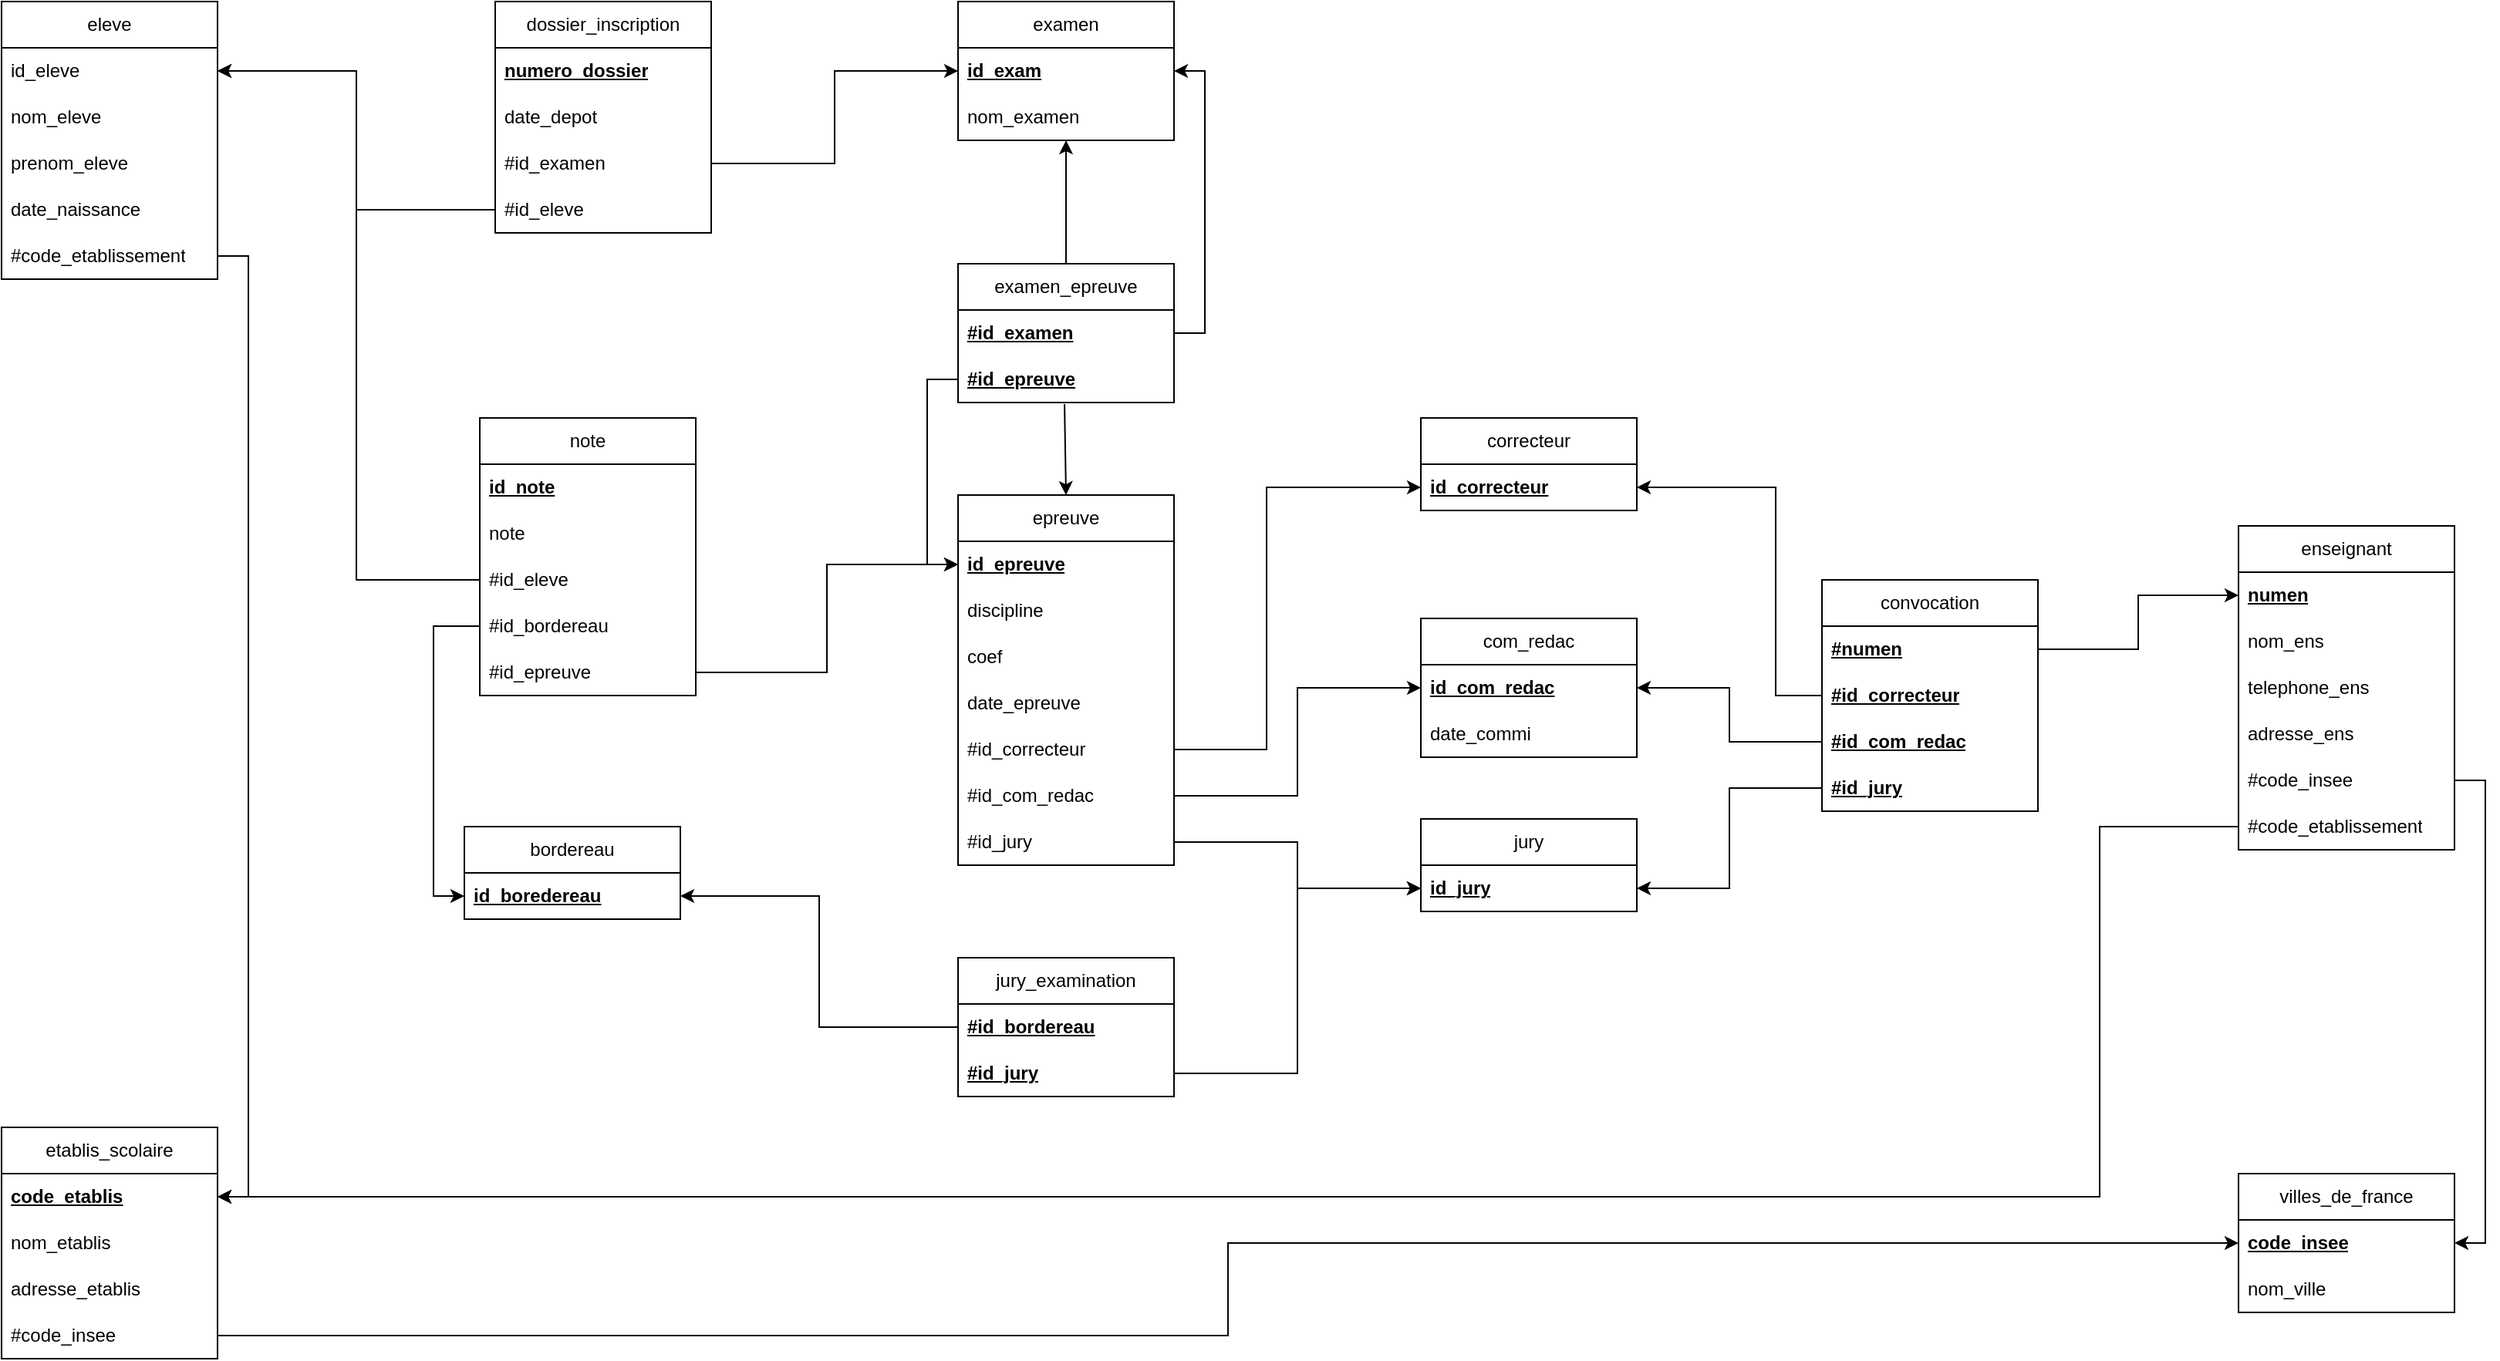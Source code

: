 <mxfile version="22.1.18" type="device">
  <diagram name="Page-1" id="y7TI3dRYY_8wnKF0Nb9D">
    <mxGraphModel dx="3267" dy="908" grid="1" gridSize="10" guides="1" tooltips="1" connect="1" arrows="1" fold="1" page="1" pageScale="1" pageWidth="827" pageHeight="1169" math="0" shadow="0">
      <root>
        <mxCell id="0" />
        <mxCell id="1" parent="0" />
        <mxCell id="1uDWTnvnOivbHRdF_pwv-2" value="examen" style="swimlane;fontStyle=0;childLayout=stackLayout;horizontal=1;startSize=30;horizontalStack=0;resizeParent=1;resizeParentMax=0;resizeLast=0;collapsible=1;marginBottom=0;whiteSpace=wrap;html=1;" vertex="1" parent="1">
          <mxGeometry x="20" y="50" width="140" height="90" as="geometry" />
        </mxCell>
        <mxCell id="1uDWTnvnOivbHRdF_pwv-3" value="&lt;u&gt;&lt;b&gt;id_exam&lt;/b&gt;&lt;/u&gt;" style="text;strokeColor=none;fillColor=none;align=left;verticalAlign=middle;spacingLeft=4;spacingRight=4;overflow=hidden;points=[[0,0.5],[1,0.5]];portConstraint=eastwest;rotatable=0;whiteSpace=wrap;html=1;" vertex="1" parent="1uDWTnvnOivbHRdF_pwv-2">
          <mxGeometry y="30" width="140" height="30" as="geometry" />
        </mxCell>
        <mxCell id="1uDWTnvnOivbHRdF_pwv-4" value="nom_examen" style="text;strokeColor=none;fillColor=none;align=left;verticalAlign=middle;spacingLeft=4;spacingRight=4;overflow=hidden;points=[[0,0.5],[1,0.5]];portConstraint=eastwest;rotatable=0;whiteSpace=wrap;html=1;" vertex="1" parent="1uDWTnvnOivbHRdF_pwv-2">
          <mxGeometry y="60" width="140" height="30" as="geometry" />
        </mxCell>
        <mxCell id="1uDWTnvnOivbHRdF_pwv-6" value="bordereau" style="swimlane;fontStyle=0;childLayout=stackLayout;horizontal=1;startSize=30;horizontalStack=0;resizeParent=1;resizeParentMax=0;resizeLast=0;collapsible=1;marginBottom=0;whiteSpace=wrap;html=1;" vertex="1" parent="1">
          <mxGeometry x="-300" y="585" width="140" height="60" as="geometry" />
        </mxCell>
        <mxCell id="1uDWTnvnOivbHRdF_pwv-7" value="&lt;b&gt;&lt;u&gt;id_boredereau&lt;/u&gt;&lt;/b&gt;" style="text;strokeColor=none;fillColor=none;align=left;verticalAlign=middle;spacingLeft=4;spacingRight=4;overflow=hidden;points=[[0,0.5],[1,0.5]];portConstraint=eastwest;rotatable=0;whiteSpace=wrap;html=1;" vertex="1" parent="1uDWTnvnOivbHRdF_pwv-6">
          <mxGeometry y="30" width="140" height="30" as="geometry" />
        </mxCell>
        <mxCell id="1uDWTnvnOivbHRdF_pwv-10" value="villes_de_france" style="swimlane;fontStyle=0;childLayout=stackLayout;horizontal=1;startSize=30;horizontalStack=0;resizeParent=1;resizeParentMax=0;resizeLast=0;collapsible=1;marginBottom=0;whiteSpace=wrap;html=1;" vertex="1" parent="1">
          <mxGeometry x="850" y="810" width="140" height="90" as="geometry" />
        </mxCell>
        <mxCell id="1uDWTnvnOivbHRdF_pwv-11" value="&lt;u&gt;&lt;b&gt;code_insee&lt;/b&gt;&lt;/u&gt;" style="text;strokeColor=none;fillColor=none;align=left;verticalAlign=middle;spacingLeft=4;spacingRight=4;overflow=hidden;points=[[0,0.5],[1,0.5]];portConstraint=eastwest;rotatable=0;whiteSpace=wrap;html=1;" vertex="1" parent="1uDWTnvnOivbHRdF_pwv-10">
          <mxGeometry y="30" width="140" height="30" as="geometry" />
        </mxCell>
        <mxCell id="1uDWTnvnOivbHRdF_pwv-12" value="nom_ville" style="text;strokeColor=none;fillColor=none;align=left;verticalAlign=middle;spacingLeft=4;spacingRight=4;overflow=hidden;points=[[0,0.5],[1,0.5]];portConstraint=eastwest;rotatable=0;whiteSpace=wrap;html=1;" vertex="1" parent="1uDWTnvnOivbHRdF_pwv-10">
          <mxGeometry y="60" width="140" height="30" as="geometry" />
        </mxCell>
        <mxCell id="1uDWTnvnOivbHRdF_pwv-14" value="jury" style="swimlane;fontStyle=0;childLayout=stackLayout;horizontal=1;startSize=30;horizontalStack=0;resizeParent=1;resizeParentMax=0;resizeLast=0;collapsible=1;marginBottom=0;whiteSpace=wrap;html=1;" vertex="1" parent="1">
          <mxGeometry x="320" y="580" width="140" height="60" as="geometry" />
        </mxCell>
        <mxCell id="1uDWTnvnOivbHRdF_pwv-15" value="&lt;b&gt;&lt;u&gt;id_jury&lt;/u&gt;&lt;/b&gt;" style="text;strokeColor=none;fillColor=none;align=left;verticalAlign=middle;spacingLeft=4;spacingRight=4;overflow=hidden;points=[[0,0.5],[1,0.5]];portConstraint=eastwest;rotatable=0;whiteSpace=wrap;html=1;" vertex="1" parent="1uDWTnvnOivbHRdF_pwv-14">
          <mxGeometry y="30" width="140" height="30" as="geometry" />
        </mxCell>
        <mxCell id="1uDWTnvnOivbHRdF_pwv-18" value="com_redac" style="swimlane;fontStyle=0;childLayout=stackLayout;horizontal=1;startSize=30;horizontalStack=0;resizeParent=1;resizeParentMax=0;resizeLast=0;collapsible=1;marginBottom=0;whiteSpace=wrap;html=1;" vertex="1" parent="1">
          <mxGeometry x="320" y="450" width="140" height="90" as="geometry" />
        </mxCell>
        <mxCell id="1uDWTnvnOivbHRdF_pwv-19" value="&lt;b&gt;&lt;u&gt;id_com_redac&lt;/u&gt;&lt;/b&gt;" style="text;strokeColor=none;fillColor=none;align=left;verticalAlign=middle;spacingLeft=4;spacingRight=4;overflow=hidden;points=[[0,0.5],[1,0.5]];portConstraint=eastwest;rotatable=0;whiteSpace=wrap;html=1;" vertex="1" parent="1uDWTnvnOivbHRdF_pwv-18">
          <mxGeometry y="30" width="140" height="30" as="geometry" />
        </mxCell>
        <mxCell id="1uDWTnvnOivbHRdF_pwv-46" value="date_commi" style="text;strokeColor=none;fillColor=none;align=left;verticalAlign=middle;spacingLeft=4;spacingRight=4;overflow=hidden;points=[[0,0.5],[1,0.5]];portConstraint=eastwest;rotatable=0;whiteSpace=wrap;html=1;" vertex="1" parent="1uDWTnvnOivbHRdF_pwv-18">
          <mxGeometry y="60" width="140" height="30" as="geometry" />
        </mxCell>
        <mxCell id="1uDWTnvnOivbHRdF_pwv-26" value="dossier_inscription" style="swimlane;fontStyle=0;childLayout=stackLayout;horizontal=1;startSize=30;horizontalStack=0;resizeParent=1;resizeParentMax=0;resizeLast=0;collapsible=1;marginBottom=0;whiteSpace=wrap;html=1;" vertex="1" parent="1">
          <mxGeometry x="-280" y="50" width="140" height="150" as="geometry" />
        </mxCell>
        <mxCell id="1uDWTnvnOivbHRdF_pwv-27" value="&lt;b&gt;&lt;u&gt;numero_dossier&lt;/u&gt;&lt;/b&gt;" style="text;strokeColor=none;fillColor=none;align=left;verticalAlign=middle;spacingLeft=4;spacingRight=4;overflow=hidden;points=[[0,0.5],[1,0.5]];portConstraint=eastwest;rotatable=0;whiteSpace=wrap;html=1;" vertex="1" parent="1uDWTnvnOivbHRdF_pwv-26">
          <mxGeometry y="30" width="140" height="30" as="geometry" />
        </mxCell>
        <mxCell id="1uDWTnvnOivbHRdF_pwv-28" value="date_depot" style="text;strokeColor=none;fillColor=none;align=left;verticalAlign=middle;spacingLeft=4;spacingRight=4;overflow=hidden;points=[[0,0.5],[1,0.5]];portConstraint=eastwest;rotatable=0;whiteSpace=wrap;html=1;" vertex="1" parent="1uDWTnvnOivbHRdF_pwv-26">
          <mxGeometry y="60" width="140" height="30" as="geometry" />
        </mxCell>
        <mxCell id="1uDWTnvnOivbHRdF_pwv-29" value="#id_examen" style="text;strokeColor=none;fillColor=none;align=left;verticalAlign=middle;spacingLeft=4;spacingRight=4;overflow=hidden;points=[[0,0.5],[1,0.5]];portConstraint=eastwest;rotatable=0;whiteSpace=wrap;html=1;" vertex="1" parent="1uDWTnvnOivbHRdF_pwv-26">
          <mxGeometry y="90" width="140" height="30" as="geometry" />
        </mxCell>
        <mxCell id="1uDWTnvnOivbHRdF_pwv-30" value="#id_eleve" style="text;strokeColor=none;fillColor=none;align=left;verticalAlign=middle;spacingLeft=4;spacingRight=4;overflow=hidden;points=[[0,0.5],[1,0.5]];portConstraint=eastwest;rotatable=0;whiteSpace=wrap;html=1;" vertex="1" parent="1uDWTnvnOivbHRdF_pwv-26">
          <mxGeometry y="120" width="140" height="30" as="geometry" />
        </mxCell>
        <mxCell id="1uDWTnvnOivbHRdF_pwv-31" value="etablis_scolaire" style="swimlane;fontStyle=0;childLayout=stackLayout;horizontal=1;startSize=30;horizontalStack=0;resizeParent=1;resizeParentMax=0;resizeLast=0;collapsible=1;marginBottom=0;whiteSpace=wrap;html=1;" vertex="1" parent="1">
          <mxGeometry x="-600" y="780" width="140" height="150" as="geometry" />
        </mxCell>
        <mxCell id="1uDWTnvnOivbHRdF_pwv-32" value="&lt;b&gt;&lt;u&gt;code_etablis&lt;/u&gt;&lt;/b&gt;" style="text;strokeColor=none;fillColor=none;align=left;verticalAlign=middle;spacingLeft=4;spacingRight=4;overflow=hidden;points=[[0,0.5],[1,0.5]];portConstraint=eastwest;rotatable=0;whiteSpace=wrap;html=1;" vertex="1" parent="1uDWTnvnOivbHRdF_pwv-31">
          <mxGeometry y="30" width="140" height="30" as="geometry" />
        </mxCell>
        <mxCell id="1uDWTnvnOivbHRdF_pwv-33" value="nom_etablis" style="text;strokeColor=none;fillColor=none;align=left;verticalAlign=middle;spacingLeft=4;spacingRight=4;overflow=hidden;points=[[0,0.5],[1,0.5]];portConstraint=eastwest;rotatable=0;whiteSpace=wrap;html=1;" vertex="1" parent="1uDWTnvnOivbHRdF_pwv-31">
          <mxGeometry y="60" width="140" height="30" as="geometry" />
        </mxCell>
        <mxCell id="1uDWTnvnOivbHRdF_pwv-34" value="adresse_etablis" style="text;strokeColor=none;fillColor=none;align=left;verticalAlign=middle;spacingLeft=4;spacingRight=4;overflow=hidden;points=[[0,0.5],[1,0.5]];portConstraint=eastwest;rotatable=0;whiteSpace=wrap;html=1;" vertex="1" parent="1uDWTnvnOivbHRdF_pwv-31">
          <mxGeometry y="90" width="140" height="30" as="geometry" />
        </mxCell>
        <mxCell id="1uDWTnvnOivbHRdF_pwv-37" value="#code_insee" style="text;strokeColor=none;fillColor=none;align=left;verticalAlign=middle;spacingLeft=4;spacingRight=4;overflow=hidden;points=[[0,0.5],[1,0.5]];portConstraint=eastwest;rotatable=0;whiteSpace=wrap;html=1;" vertex="1" parent="1uDWTnvnOivbHRdF_pwv-31">
          <mxGeometry y="120" width="140" height="30" as="geometry" />
        </mxCell>
        <mxCell id="1uDWTnvnOivbHRdF_pwv-35" value="correcteur" style="swimlane;fontStyle=0;childLayout=stackLayout;horizontal=1;startSize=30;horizontalStack=0;resizeParent=1;resizeParentMax=0;resizeLast=0;collapsible=1;marginBottom=0;whiteSpace=wrap;html=1;" vertex="1" parent="1">
          <mxGeometry x="320" y="320" width="140" height="60" as="geometry" />
        </mxCell>
        <mxCell id="1uDWTnvnOivbHRdF_pwv-36" value="&lt;b&gt;&lt;u&gt;id_correcteur&lt;/u&gt;&lt;/b&gt;" style="text;strokeColor=none;fillColor=none;align=left;verticalAlign=middle;spacingLeft=4;spacingRight=4;overflow=hidden;points=[[0,0.5],[1,0.5]];portConstraint=eastwest;rotatable=0;whiteSpace=wrap;html=1;" vertex="1" parent="1uDWTnvnOivbHRdF_pwv-35">
          <mxGeometry y="30" width="140" height="30" as="geometry" />
        </mxCell>
        <mxCell id="1uDWTnvnOivbHRdF_pwv-38" value="epreuve&lt;br&gt;" style="swimlane;fontStyle=0;childLayout=stackLayout;horizontal=1;startSize=30;horizontalStack=0;resizeParent=1;resizeParentMax=0;resizeLast=0;collapsible=1;marginBottom=0;whiteSpace=wrap;html=1;" vertex="1" parent="1">
          <mxGeometry x="20" y="370" width="140" height="240" as="geometry" />
        </mxCell>
        <mxCell id="1uDWTnvnOivbHRdF_pwv-39" value="&lt;b&gt;&lt;u&gt;id_epreuve&lt;/u&gt;&lt;/b&gt;" style="text;strokeColor=none;fillColor=none;align=left;verticalAlign=middle;spacingLeft=4;spacingRight=4;overflow=hidden;points=[[0,0.5],[1,0.5]];portConstraint=eastwest;rotatable=0;whiteSpace=wrap;html=1;" vertex="1" parent="1uDWTnvnOivbHRdF_pwv-38">
          <mxGeometry y="30" width="140" height="30" as="geometry" />
        </mxCell>
        <mxCell id="1uDWTnvnOivbHRdF_pwv-40" value="discipline" style="text;strokeColor=none;fillColor=none;align=left;verticalAlign=middle;spacingLeft=4;spacingRight=4;overflow=hidden;points=[[0,0.5],[1,0.5]];portConstraint=eastwest;rotatable=0;whiteSpace=wrap;html=1;" vertex="1" parent="1uDWTnvnOivbHRdF_pwv-38">
          <mxGeometry y="60" width="140" height="30" as="geometry" />
        </mxCell>
        <mxCell id="1uDWTnvnOivbHRdF_pwv-41" value="coef" style="text;strokeColor=none;fillColor=none;align=left;verticalAlign=middle;spacingLeft=4;spacingRight=4;overflow=hidden;points=[[0,0.5],[1,0.5]];portConstraint=eastwest;rotatable=0;whiteSpace=wrap;html=1;" vertex="1" parent="1uDWTnvnOivbHRdF_pwv-38">
          <mxGeometry y="90" width="140" height="30" as="geometry" />
        </mxCell>
        <mxCell id="1uDWTnvnOivbHRdF_pwv-42" value="date_epreuve" style="text;strokeColor=none;fillColor=none;align=left;verticalAlign=middle;spacingLeft=4;spacingRight=4;overflow=hidden;points=[[0,0.5],[1,0.5]];portConstraint=eastwest;rotatable=0;whiteSpace=wrap;html=1;" vertex="1" parent="1uDWTnvnOivbHRdF_pwv-38">
          <mxGeometry y="120" width="140" height="30" as="geometry" />
        </mxCell>
        <mxCell id="1uDWTnvnOivbHRdF_pwv-45" value="#id_correcteur" style="text;strokeColor=none;fillColor=none;align=left;verticalAlign=middle;spacingLeft=4;spacingRight=4;overflow=hidden;points=[[0,0.5],[1,0.5]];portConstraint=eastwest;rotatable=0;whiteSpace=wrap;html=1;" vertex="1" parent="1uDWTnvnOivbHRdF_pwv-38">
          <mxGeometry y="150" width="140" height="30" as="geometry" />
        </mxCell>
        <mxCell id="1uDWTnvnOivbHRdF_pwv-44" value="#id_com_redac" style="text;strokeColor=none;fillColor=none;align=left;verticalAlign=middle;spacingLeft=4;spacingRight=4;overflow=hidden;points=[[0,0.5],[1,0.5]];portConstraint=eastwest;rotatable=0;whiteSpace=wrap;html=1;" vertex="1" parent="1uDWTnvnOivbHRdF_pwv-38">
          <mxGeometry y="180" width="140" height="30" as="geometry" />
        </mxCell>
        <mxCell id="1uDWTnvnOivbHRdF_pwv-43" value="#id_jury" style="text;strokeColor=none;fillColor=none;align=left;verticalAlign=middle;spacingLeft=4;spacingRight=4;overflow=hidden;points=[[0,0.5],[1,0.5]];portConstraint=eastwest;rotatable=0;whiteSpace=wrap;html=1;" vertex="1" parent="1uDWTnvnOivbHRdF_pwv-38">
          <mxGeometry y="210" width="140" height="30" as="geometry" />
        </mxCell>
        <mxCell id="1uDWTnvnOivbHRdF_pwv-47" value="enseignant" style="swimlane;fontStyle=0;childLayout=stackLayout;horizontal=1;startSize=30;horizontalStack=0;resizeParent=1;resizeParentMax=0;resizeLast=0;collapsible=1;marginBottom=0;whiteSpace=wrap;html=1;" vertex="1" parent="1">
          <mxGeometry x="850" y="390" width="140" height="210" as="geometry" />
        </mxCell>
        <mxCell id="1uDWTnvnOivbHRdF_pwv-48" value="&lt;u&gt;&lt;b&gt;numen&lt;/b&gt;&lt;/u&gt;" style="text;strokeColor=none;fillColor=none;align=left;verticalAlign=middle;spacingLeft=4;spacingRight=4;overflow=hidden;points=[[0,0.5],[1,0.5]];portConstraint=eastwest;rotatable=0;whiteSpace=wrap;html=1;" vertex="1" parent="1uDWTnvnOivbHRdF_pwv-47">
          <mxGeometry y="30" width="140" height="30" as="geometry" />
        </mxCell>
        <mxCell id="1uDWTnvnOivbHRdF_pwv-49" value="nom_ens" style="text;strokeColor=none;fillColor=none;align=left;verticalAlign=middle;spacingLeft=4;spacingRight=4;overflow=hidden;points=[[0,0.5],[1,0.5]];portConstraint=eastwest;rotatable=0;whiteSpace=wrap;html=1;" vertex="1" parent="1uDWTnvnOivbHRdF_pwv-47">
          <mxGeometry y="60" width="140" height="30" as="geometry" />
        </mxCell>
        <mxCell id="1uDWTnvnOivbHRdF_pwv-50" value="telephone_ens" style="text;strokeColor=none;fillColor=none;align=left;verticalAlign=middle;spacingLeft=4;spacingRight=4;overflow=hidden;points=[[0,0.5],[1,0.5]];portConstraint=eastwest;rotatable=0;whiteSpace=wrap;html=1;" vertex="1" parent="1uDWTnvnOivbHRdF_pwv-47">
          <mxGeometry y="90" width="140" height="30" as="geometry" />
        </mxCell>
        <mxCell id="1uDWTnvnOivbHRdF_pwv-51" value="adresse_ens" style="text;strokeColor=none;fillColor=none;align=left;verticalAlign=middle;spacingLeft=4;spacingRight=4;overflow=hidden;points=[[0,0.5],[1,0.5]];portConstraint=eastwest;rotatable=0;whiteSpace=wrap;html=1;" vertex="1" parent="1uDWTnvnOivbHRdF_pwv-47">
          <mxGeometry y="120" width="140" height="30" as="geometry" />
        </mxCell>
        <mxCell id="1uDWTnvnOivbHRdF_pwv-52" value="#code_insee" style="text;strokeColor=none;fillColor=none;align=left;verticalAlign=middle;spacingLeft=4;spacingRight=4;overflow=hidden;points=[[0,0.5],[1,0.5]];portConstraint=eastwest;rotatable=0;whiteSpace=wrap;html=1;" vertex="1" parent="1uDWTnvnOivbHRdF_pwv-47">
          <mxGeometry y="150" width="140" height="30" as="geometry" />
        </mxCell>
        <mxCell id="1uDWTnvnOivbHRdF_pwv-53" value="#code_etablissement" style="text;strokeColor=none;fillColor=none;align=left;verticalAlign=middle;spacingLeft=4;spacingRight=4;overflow=hidden;points=[[0,0.5],[1,0.5]];portConstraint=eastwest;rotatable=0;whiteSpace=wrap;html=1;" vertex="1" parent="1uDWTnvnOivbHRdF_pwv-47">
          <mxGeometry y="180" width="140" height="30" as="geometry" />
        </mxCell>
        <mxCell id="1uDWTnvnOivbHRdF_pwv-54" value="eleve" style="swimlane;fontStyle=0;childLayout=stackLayout;horizontal=1;startSize=30;horizontalStack=0;resizeParent=1;resizeParentMax=0;resizeLast=0;collapsible=1;marginBottom=0;whiteSpace=wrap;html=1;" vertex="1" parent="1">
          <mxGeometry x="-600" y="50" width="140" height="180" as="geometry" />
        </mxCell>
        <mxCell id="1uDWTnvnOivbHRdF_pwv-55" value="id_eleve" style="text;strokeColor=none;fillColor=none;align=left;verticalAlign=middle;spacingLeft=4;spacingRight=4;overflow=hidden;points=[[0,0.5],[1,0.5]];portConstraint=eastwest;rotatable=0;whiteSpace=wrap;html=1;" vertex="1" parent="1uDWTnvnOivbHRdF_pwv-54">
          <mxGeometry y="30" width="140" height="30" as="geometry" />
        </mxCell>
        <mxCell id="1uDWTnvnOivbHRdF_pwv-56" value="nom_eleve" style="text;strokeColor=none;fillColor=none;align=left;verticalAlign=middle;spacingLeft=4;spacingRight=4;overflow=hidden;points=[[0,0.5],[1,0.5]];portConstraint=eastwest;rotatable=0;whiteSpace=wrap;html=1;" vertex="1" parent="1uDWTnvnOivbHRdF_pwv-54">
          <mxGeometry y="60" width="140" height="30" as="geometry" />
        </mxCell>
        <mxCell id="1uDWTnvnOivbHRdF_pwv-57" value="prenom_eleve" style="text;strokeColor=none;fillColor=none;align=left;verticalAlign=middle;spacingLeft=4;spacingRight=4;overflow=hidden;points=[[0,0.5],[1,0.5]];portConstraint=eastwest;rotatable=0;whiteSpace=wrap;html=1;" vertex="1" parent="1uDWTnvnOivbHRdF_pwv-54">
          <mxGeometry y="90" width="140" height="30" as="geometry" />
        </mxCell>
        <mxCell id="1uDWTnvnOivbHRdF_pwv-58" value="date_naissance" style="text;strokeColor=none;fillColor=none;align=left;verticalAlign=middle;spacingLeft=4;spacingRight=4;overflow=hidden;points=[[0,0.5],[1,0.5]];portConstraint=eastwest;rotatable=0;whiteSpace=wrap;html=1;" vertex="1" parent="1uDWTnvnOivbHRdF_pwv-54">
          <mxGeometry y="120" width="140" height="30" as="geometry" />
        </mxCell>
        <mxCell id="1uDWTnvnOivbHRdF_pwv-59" value="#code_etablissement" style="text;strokeColor=none;fillColor=none;align=left;verticalAlign=middle;spacingLeft=4;spacingRight=4;overflow=hidden;points=[[0,0.5],[1,0.5]];portConstraint=eastwest;rotatable=0;whiteSpace=wrap;html=1;" vertex="1" parent="1uDWTnvnOivbHRdF_pwv-54">
          <mxGeometry y="150" width="140" height="30" as="geometry" />
        </mxCell>
        <mxCell id="1uDWTnvnOivbHRdF_pwv-60" value="note" style="swimlane;fontStyle=0;childLayout=stackLayout;horizontal=1;startSize=30;horizontalStack=0;resizeParent=1;resizeParentMax=0;resizeLast=0;collapsible=1;marginBottom=0;whiteSpace=wrap;html=1;" vertex="1" parent="1">
          <mxGeometry x="-290" y="320" width="140" height="180" as="geometry" />
        </mxCell>
        <mxCell id="1uDWTnvnOivbHRdF_pwv-61" value="&lt;b&gt;&lt;u&gt;id_note&lt;/u&gt;&lt;/b&gt;" style="text;strokeColor=none;fillColor=none;align=left;verticalAlign=middle;spacingLeft=4;spacingRight=4;overflow=hidden;points=[[0,0.5],[1,0.5]];portConstraint=eastwest;rotatable=0;whiteSpace=wrap;html=1;" vertex="1" parent="1uDWTnvnOivbHRdF_pwv-60">
          <mxGeometry y="30" width="140" height="30" as="geometry" />
        </mxCell>
        <mxCell id="1uDWTnvnOivbHRdF_pwv-62" value="note" style="text;strokeColor=none;fillColor=none;align=left;verticalAlign=middle;spacingLeft=4;spacingRight=4;overflow=hidden;points=[[0,0.5],[1,0.5]];portConstraint=eastwest;rotatable=0;whiteSpace=wrap;html=1;" vertex="1" parent="1uDWTnvnOivbHRdF_pwv-60">
          <mxGeometry y="60" width="140" height="30" as="geometry" />
        </mxCell>
        <mxCell id="1uDWTnvnOivbHRdF_pwv-65" value="#id_eleve" style="text;strokeColor=none;fillColor=none;align=left;verticalAlign=middle;spacingLeft=4;spacingRight=4;overflow=hidden;points=[[0,0.5],[1,0.5]];portConstraint=eastwest;rotatable=0;whiteSpace=wrap;html=1;" vertex="1" parent="1uDWTnvnOivbHRdF_pwv-60">
          <mxGeometry y="90" width="140" height="30" as="geometry" />
        </mxCell>
        <mxCell id="1uDWTnvnOivbHRdF_pwv-63" value="#id_bordereau" style="text;strokeColor=none;fillColor=none;align=left;verticalAlign=middle;spacingLeft=4;spacingRight=4;overflow=hidden;points=[[0,0.5],[1,0.5]];portConstraint=eastwest;rotatable=0;whiteSpace=wrap;html=1;" vertex="1" parent="1uDWTnvnOivbHRdF_pwv-60">
          <mxGeometry y="120" width="140" height="30" as="geometry" />
        </mxCell>
        <mxCell id="1uDWTnvnOivbHRdF_pwv-64" value="#id_epreuve" style="text;strokeColor=none;fillColor=none;align=left;verticalAlign=middle;spacingLeft=4;spacingRight=4;overflow=hidden;points=[[0,0.5],[1,0.5]];portConstraint=eastwest;rotatable=0;whiteSpace=wrap;html=1;" vertex="1" parent="1uDWTnvnOivbHRdF_pwv-60">
          <mxGeometry y="150" width="140" height="30" as="geometry" />
        </mxCell>
        <mxCell id="1uDWTnvnOivbHRdF_pwv-88" style="edgeStyle=orthogonalEdgeStyle;rounded=0;orthogonalLoop=1;jettySize=auto;html=1;exitX=0.5;exitY=0;exitDx=0;exitDy=0;entryX=0.5;entryY=1;entryDx=0;entryDy=0;entryPerimeter=0;" edge="1" parent="1" source="1uDWTnvnOivbHRdF_pwv-67" target="1uDWTnvnOivbHRdF_pwv-4">
          <mxGeometry relative="1" as="geometry">
            <mxPoint x="90" y="180" as="targetPoint" />
          </mxGeometry>
        </mxCell>
        <mxCell id="1uDWTnvnOivbHRdF_pwv-67" value="examen_epreuve" style="swimlane;fontStyle=0;childLayout=stackLayout;horizontal=1;startSize=30;horizontalStack=0;resizeParent=1;resizeParentMax=0;resizeLast=0;collapsible=1;marginBottom=0;whiteSpace=wrap;html=1;" vertex="1" parent="1">
          <mxGeometry x="20" y="220" width="140" height="90" as="geometry" />
        </mxCell>
        <mxCell id="1uDWTnvnOivbHRdF_pwv-68" value="&lt;u&gt;&lt;b&gt;#id_examen&lt;/b&gt;&lt;/u&gt;" style="text;strokeColor=none;fillColor=none;align=left;verticalAlign=middle;spacingLeft=4;spacingRight=4;overflow=hidden;points=[[0,0.5],[1,0.5]];portConstraint=eastwest;rotatable=0;whiteSpace=wrap;html=1;" vertex="1" parent="1uDWTnvnOivbHRdF_pwv-67">
          <mxGeometry y="30" width="140" height="30" as="geometry" />
        </mxCell>
        <mxCell id="1uDWTnvnOivbHRdF_pwv-69" value="&lt;b&gt;&lt;u&gt;#id_epreuve&lt;/u&gt;&lt;/b&gt;" style="text;strokeColor=none;fillColor=none;align=left;verticalAlign=middle;spacingLeft=4;spacingRight=4;overflow=hidden;points=[[0,0.5],[1,0.5]];portConstraint=eastwest;rotatable=0;whiteSpace=wrap;html=1;" vertex="1" parent="1uDWTnvnOivbHRdF_pwv-67">
          <mxGeometry y="60" width="140" height="30" as="geometry" />
        </mxCell>
        <mxCell id="1uDWTnvnOivbHRdF_pwv-71" value="convocation" style="swimlane;fontStyle=0;childLayout=stackLayout;horizontal=1;startSize=30;horizontalStack=0;resizeParent=1;resizeParentMax=0;resizeLast=0;collapsible=1;marginBottom=0;whiteSpace=wrap;html=1;" vertex="1" parent="1">
          <mxGeometry x="580" y="425" width="140" height="150" as="geometry" />
        </mxCell>
        <mxCell id="1uDWTnvnOivbHRdF_pwv-72" value="&lt;b&gt;&lt;u&gt;#numen&lt;/u&gt;&lt;/b&gt;" style="text;strokeColor=none;fillColor=none;align=left;verticalAlign=middle;spacingLeft=4;spacingRight=4;overflow=hidden;points=[[0,0.5],[1,0.5]];portConstraint=eastwest;rotatable=0;whiteSpace=wrap;html=1;" vertex="1" parent="1uDWTnvnOivbHRdF_pwv-71">
          <mxGeometry y="30" width="140" height="30" as="geometry" />
        </mxCell>
        <mxCell id="1uDWTnvnOivbHRdF_pwv-73" value="&lt;b&gt;&lt;u&gt;#id_correcteur&lt;/u&gt;&lt;/b&gt;" style="text;strokeColor=none;fillColor=none;align=left;verticalAlign=middle;spacingLeft=4;spacingRight=4;overflow=hidden;points=[[0,0.5],[1,0.5]];portConstraint=eastwest;rotatable=0;whiteSpace=wrap;html=1;" vertex="1" parent="1uDWTnvnOivbHRdF_pwv-71">
          <mxGeometry y="60" width="140" height="30" as="geometry" />
        </mxCell>
        <mxCell id="1uDWTnvnOivbHRdF_pwv-74" value="&lt;b&gt;&lt;u&gt;#id_com_redac&lt;/u&gt;&lt;/b&gt;" style="text;strokeColor=none;fillColor=none;align=left;verticalAlign=middle;spacingLeft=4;spacingRight=4;overflow=hidden;points=[[0,0.5],[1,0.5]];portConstraint=eastwest;rotatable=0;whiteSpace=wrap;html=1;" vertex="1" parent="1uDWTnvnOivbHRdF_pwv-71">
          <mxGeometry y="90" width="140" height="30" as="geometry" />
        </mxCell>
        <mxCell id="1uDWTnvnOivbHRdF_pwv-75" value="&lt;b&gt;&lt;u&gt;#id_jury&lt;br&gt;&lt;/u&gt;&lt;/b&gt;" style="text;strokeColor=none;fillColor=none;align=left;verticalAlign=middle;spacingLeft=4;spacingRight=4;overflow=hidden;points=[[0,0.5],[1,0.5]];portConstraint=eastwest;rotatable=0;whiteSpace=wrap;html=1;" vertex="1" parent="1uDWTnvnOivbHRdF_pwv-71">
          <mxGeometry y="120" width="140" height="30" as="geometry" />
        </mxCell>
        <mxCell id="1uDWTnvnOivbHRdF_pwv-76" value="jury_examination" style="swimlane;fontStyle=0;childLayout=stackLayout;horizontal=1;startSize=30;horizontalStack=0;resizeParent=1;resizeParentMax=0;resizeLast=0;collapsible=1;marginBottom=0;whiteSpace=wrap;html=1;" vertex="1" parent="1">
          <mxGeometry x="20" y="670" width="140" height="90" as="geometry" />
        </mxCell>
        <mxCell id="1uDWTnvnOivbHRdF_pwv-77" value="&lt;b&gt;&lt;u&gt;#id_bordereau&lt;/u&gt;&lt;/b&gt;" style="text;strokeColor=none;fillColor=none;align=left;verticalAlign=middle;spacingLeft=4;spacingRight=4;overflow=hidden;points=[[0,0.5],[1,0.5]];portConstraint=eastwest;rotatable=0;whiteSpace=wrap;html=1;" vertex="1" parent="1uDWTnvnOivbHRdF_pwv-76">
          <mxGeometry y="30" width="140" height="30" as="geometry" />
        </mxCell>
        <mxCell id="1uDWTnvnOivbHRdF_pwv-78" value="&lt;b&gt;&lt;u&gt;#id_jury&lt;/u&gt;&lt;/b&gt;" style="text;strokeColor=none;fillColor=none;align=left;verticalAlign=middle;spacingLeft=4;spacingRight=4;overflow=hidden;points=[[0,0.5],[1,0.5]];portConstraint=eastwest;rotatable=0;whiteSpace=wrap;html=1;" vertex="1" parent="1uDWTnvnOivbHRdF_pwv-76">
          <mxGeometry y="60" width="140" height="30" as="geometry" />
        </mxCell>
        <mxCell id="1uDWTnvnOivbHRdF_pwv-91" value="" style="endArrow=classic;html=1;rounded=0;exitX=0.493;exitY=1.033;exitDx=0;exitDy=0;exitPerimeter=0;entryX=0.5;entryY=0;entryDx=0;entryDy=0;" edge="1" parent="1" source="1uDWTnvnOivbHRdF_pwv-69" target="1uDWTnvnOivbHRdF_pwv-38">
          <mxGeometry width="50" height="50" relative="1" as="geometry">
            <mxPoint x="390" y="390" as="sourcePoint" />
            <mxPoint x="440" y="340" as="targetPoint" />
          </mxGeometry>
        </mxCell>
        <mxCell id="1uDWTnvnOivbHRdF_pwv-98" style="edgeStyle=orthogonalEdgeStyle;rounded=0;orthogonalLoop=1;jettySize=auto;html=1;exitX=1;exitY=0.5;exitDx=0;exitDy=0;" edge="1" parent="1" source="1uDWTnvnOivbHRdF_pwv-29" target="1uDWTnvnOivbHRdF_pwv-3">
          <mxGeometry relative="1" as="geometry" />
        </mxCell>
        <mxCell id="1uDWTnvnOivbHRdF_pwv-99" style="edgeStyle=orthogonalEdgeStyle;rounded=0;orthogonalLoop=1;jettySize=auto;html=1;exitX=0;exitY=0.5;exitDx=0;exitDy=0;entryX=1;entryY=0.5;entryDx=0;entryDy=0;" edge="1" parent="1" source="1uDWTnvnOivbHRdF_pwv-30" target="1uDWTnvnOivbHRdF_pwv-55">
          <mxGeometry relative="1" as="geometry" />
        </mxCell>
        <mxCell id="1uDWTnvnOivbHRdF_pwv-100" style="edgeStyle=orthogonalEdgeStyle;rounded=0;orthogonalLoop=1;jettySize=auto;html=1;exitX=1;exitY=0.5;exitDx=0;exitDy=0;" edge="1" parent="1" source="1uDWTnvnOivbHRdF_pwv-68" target="1uDWTnvnOivbHRdF_pwv-3">
          <mxGeometry relative="1" as="geometry" />
        </mxCell>
        <mxCell id="1uDWTnvnOivbHRdF_pwv-101" style="edgeStyle=orthogonalEdgeStyle;rounded=0;orthogonalLoop=1;jettySize=auto;html=1;exitX=0;exitY=0.5;exitDx=0;exitDy=0;entryX=0;entryY=0.5;entryDx=0;entryDy=0;" edge="1" parent="1" source="1uDWTnvnOivbHRdF_pwv-69" target="1uDWTnvnOivbHRdF_pwv-39">
          <mxGeometry relative="1" as="geometry" />
        </mxCell>
        <mxCell id="1uDWTnvnOivbHRdF_pwv-102" style="edgeStyle=orthogonalEdgeStyle;rounded=0;orthogonalLoop=1;jettySize=auto;html=1;exitX=1;exitY=0.5;exitDx=0;exitDy=0;entryX=0;entryY=0.5;entryDx=0;entryDy=0;" edge="1" parent="1" source="1uDWTnvnOivbHRdF_pwv-45" target="1uDWTnvnOivbHRdF_pwv-36">
          <mxGeometry relative="1" as="geometry">
            <Array as="points">
              <mxPoint x="220" y="535" />
              <mxPoint x="220" y="365" />
            </Array>
          </mxGeometry>
        </mxCell>
        <mxCell id="1uDWTnvnOivbHRdF_pwv-103" style="edgeStyle=orthogonalEdgeStyle;rounded=0;orthogonalLoop=1;jettySize=auto;html=1;exitX=1;exitY=0.5;exitDx=0;exitDy=0;" edge="1" parent="1" source="1uDWTnvnOivbHRdF_pwv-44" target="1uDWTnvnOivbHRdF_pwv-19">
          <mxGeometry relative="1" as="geometry" />
        </mxCell>
        <mxCell id="1uDWTnvnOivbHRdF_pwv-104" style="edgeStyle=orthogonalEdgeStyle;rounded=0;orthogonalLoop=1;jettySize=auto;html=1;exitX=1;exitY=0.5;exitDx=0;exitDy=0;entryX=0;entryY=0.5;entryDx=0;entryDy=0;" edge="1" parent="1" source="1uDWTnvnOivbHRdF_pwv-43" target="1uDWTnvnOivbHRdF_pwv-15">
          <mxGeometry relative="1" as="geometry" />
        </mxCell>
        <mxCell id="1uDWTnvnOivbHRdF_pwv-105" style="edgeStyle=orthogonalEdgeStyle;rounded=0;orthogonalLoop=1;jettySize=auto;html=1;exitX=1;exitY=0.5;exitDx=0;exitDy=0;" edge="1" parent="1" source="1uDWTnvnOivbHRdF_pwv-72" target="1uDWTnvnOivbHRdF_pwv-48">
          <mxGeometry relative="1" as="geometry" />
        </mxCell>
        <mxCell id="1uDWTnvnOivbHRdF_pwv-106" style="edgeStyle=orthogonalEdgeStyle;rounded=0;orthogonalLoop=1;jettySize=auto;html=1;exitX=0;exitY=0.5;exitDx=0;exitDy=0;entryX=1;entryY=0.5;entryDx=0;entryDy=0;" edge="1" parent="1" source="1uDWTnvnOivbHRdF_pwv-73" target="1uDWTnvnOivbHRdF_pwv-36">
          <mxGeometry relative="1" as="geometry">
            <Array as="points">
              <mxPoint x="550" y="500" />
              <mxPoint x="550" y="365" />
            </Array>
          </mxGeometry>
        </mxCell>
        <mxCell id="1uDWTnvnOivbHRdF_pwv-107" style="edgeStyle=orthogonalEdgeStyle;rounded=0;orthogonalLoop=1;jettySize=auto;html=1;exitX=0;exitY=0.5;exitDx=0;exitDy=0;entryX=1;entryY=0.5;entryDx=0;entryDy=0;" edge="1" parent="1" source="1uDWTnvnOivbHRdF_pwv-74" target="1uDWTnvnOivbHRdF_pwv-19">
          <mxGeometry relative="1" as="geometry" />
        </mxCell>
        <mxCell id="1uDWTnvnOivbHRdF_pwv-108" style="edgeStyle=orthogonalEdgeStyle;rounded=0;orthogonalLoop=1;jettySize=auto;html=1;exitX=0;exitY=0.5;exitDx=0;exitDy=0;entryX=1;entryY=0.5;entryDx=0;entryDy=0;" edge="1" parent="1" source="1uDWTnvnOivbHRdF_pwv-75" target="1uDWTnvnOivbHRdF_pwv-15">
          <mxGeometry relative="1" as="geometry" />
        </mxCell>
        <mxCell id="1uDWTnvnOivbHRdF_pwv-109" style="edgeStyle=orthogonalEdgeStyle;rounded=0;orthogonalLoop=1;jettySize=auto;html=1;exitX=1;exitY=0.5;exitDx=0;exitDy=0;entryX=0;entryY=0.5;entryDx=0;entryDy=0;" edge="1" parent="1" source="1uDWTnvnOivbHRdF_pwv-78" target="1uDWTnvnOivbHRdF_pwv-15">
          <mxGeometry relative="1" as="geometry" />
        </mxCell>
        <mxCell id="1uDWTnvnOivbHRdF_pwv-110" style="edgeStyle=orthogonalEdgeStyle;rounded=0;orthogonalLoop=1;jettySize=auto;html=1;exitX=0;exitY=0.5;exitDx=0;exitDy=0;" edge="1" parent="1" source="1uDWTnvnOivbHRdF_pwv-77" target="1uDWTnvnOivbHRdF_pwv-7">
          <mxGeometry relative="1" as="geometry" />
        </mxCell>
        <mxCell id="1uDWTnvnOivbHRdF_pwv-111" style="edgeStyle=orthogonalEdgeStyle;rounded=0;orthogonalLoop=1;jettySize=auto;html=1;exitX=1;exitY=0.5;exitDx=0;exitDy=0;" edge="1" parent="1" source="1uDWTnvnOivbHRdF_pwv-52" target="1uDWTnvnOivbHRdF_pwv-11">
          <mxGeometry relative="1" as="geometry" />
        </mxCell>
        <mxCell id="1uDWTnvnOivbHRdF_pwv-112" style="edgeStyle=orthogonalEdgeStyle;rounded=0;orthogonalLoop=1;jettySize=auto;html=1;exitX=1;exitY=0.5;exitDx=0;exitDy=0;entryX=0;entryY=0.5;entryDx=0;entryDy=0;" edge="1" parent="1" source="1uDWTnvnOivbHRdF_pwv-37" target="1uDWTnvnOivbHRdF_pwv-11">
          <mxGeometry relative="1" as="geometry" />
        </mxCell>
        <mxCell id="1uDWTnvnOivbHRdF_pwv-113" style="edgeStyle=orthogonalEdgeStyle;rounded=0;orthogonalLoop=1;jettySize=auto;html=1;exitX=1;exitY=0.5;exitDx=0;exitDy=0;entryX=1;entryY=0.5;entryDx=0;entryDy=0;" edge="1" parent="1" source="1uDWTnvnOivbHRdF_pwv-59" target="1uDWTnvnOivbHRdF_pwv-32">
          <mxGeometry relative="1" as="geometry" />
        </mxCell>
        <mxCell id="1uDWTnvnOivbHRdF_pwv-114" style="edgeStyle=orthogonalEdgeStyle;rounded=0;orthogonalLoop=1;jettySize=auto;html=1;exitX=0;exitY=0.5;exitDx=0;exitDy=0;entryX=0;entryY=0.5;entryDx=0;entryDy=0;" edge="1" parent="1" source="1uDWTnvnOivbHRdF_pwv-63" target="1uDWTnvnOivbHRdF_pwv-7">
          <mxGeometry relative="1" as="geometry" />
        </mxCell>
        <mxCell id="1uDWTnvnOivbHRdF_pwv-115" style="edgeStyle=orthogonalEdgeStyle;rounded=0;orthogonalLoop=1;jettySize=auto;html=1;exitX=1;exitY=0.5;exitDx=0;exitDy=0;entryX=0;entryY=0.5;entryDx=0;entryDy=0;" edge="1" parent="1" source="1uDWTnvnOivbHRdF_pwv-64" target="1uDWTnvnOivbHRdF_pwv-39">
          <mxGeometry relative="1" as="geometry" />
        </mxCell>
        <mxCell id="1uDWTnvnOivbHRdF_pwv-116" style="edgeStyle=orthogonalEdgeStyle;rounded=0;orthogonalLoop=1;jettySize=auto;html=1;exitX=0;exitY=0.5;exitDx=0;exitDy=0;entryX=1;entryY=0.5;entryDx=0;entryDy=0;" edge="1" parent="1" source="1uDWTnvnOivbHRdF_pwv-65" target="1uDWTnvnOivbHRdF_pwv-55">
          <mxGeometry relative="1" as="geometry">
            <Array as="points">
              <mxPoint x="-370" y="425" />
              <mxPoint x="-370" y="95" />
            </Array>
          </mxGeometry>
        </mxCell>
        <mxCell id="1uDWTnvnOivbHRdF_pwv-117" style="edgeStyle=orthogonalEdgeStyle;rounded=0;orthogonalLoop=1;jettySize=auto;html=1;exitX=0;exitY=0.5;exitDx=0;exitDy=0;entryX=1;entryY=0.5;entryDx=0;entryDy=0;" edge="1" parent="1" source="1uDWTnvnOivbHRdF_pwv-53" target="1uDWTnvnOivbHRdF_pwv-32">
          <mxGeometry relative="1" as="geometry">
            <Array as="points">
              <mxPoint x="760" y="585" />
              <mxPoint x="760" y="825" />
            </Array>
          </mxGeometry>
        </mxCell>
      </root>
    </mxGraphModel>
  </diagram>
</mxfile>
